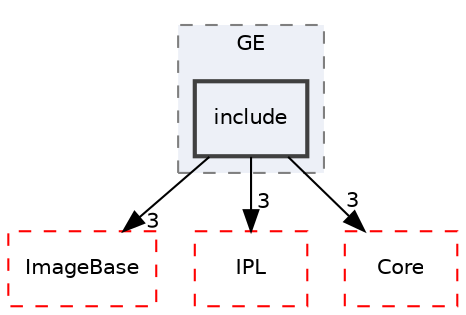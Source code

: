 digraph "include"
{
 // LATEX_PDF_SIZE
  edge [fontname="Helvetica",fontsize="10",labelfontname="Helvetica",labelfontsize="10"];
  node [fontname="Helvetica",fontsize="10",shape=record];
  compound=true
  subgraph clusterdir_6df6ee1e0a60ad94147d54d476e9d4ac {
    graph [ bgcolor="#edf0f7", pencolor="grey50", style="filled,dashed,", label="GE", fontname="Helvetica", fontsize="10", URL="dir_6df6ee1e0a60ad94147d54d476e9d4ac.html"]
  dir_b21a8277d3ffcc0b66ceec3abfdbbfa4 [shape=box, label="include", style="filled,bold,", fillcolor="#edf0f7", color="grey25", URL="dir_b21a8277d3ffcc0b66ceec3abfdbbfa4.html"];
  }
  dir_020f7385454ba6ea738f2859cea00f45 [shape=box, label="ImageBase", style="dashed,", fillcolor="#edf0f7", color="red", URL="dir_020f7385454ba6ea738f2859cea00f45.html"];
  dir_254692e511d2921e14f0849134ffadb0 [shape=box, label="IPL", style="dashed,", fillcolor="#edf0f7", color="red", URL="dir_254692e511d2921e14f0849134ffadb0.html"];
  dir_cac7f9cecb9aa42a0bd05452dddd8a21 [shape=box, label="Core", style="dashed,", fillcolor="#edf0f7", color="red", URL="dir_cac7f9cecb9aa42a0bd05452dddd8a21.html"];
  dir_b21a8277d3ffcc0b66ceec3abfdbbfa4->dir_020f7385454ba6ea738f2859cea00f45 [headlabel="3", labeldistance=1.5 headhref="dir_000116_000046.html"];
  dir_b21a8277d3ffcc0b66ceec3abfdbbfa4->dir_254692e511d2921e14f0849134ffadb0 [headlabel="3", labeldistance=1.5 headhref="dir_000116_000180.html"];
  dir_b21a8277d3ffcc0b66ceec3abfdbbfa4->dir_cac7f9cecb9aa42a0bd05452dddd8a21 [headlabel="3", labeldistance=1.5 headhref="dir_000116_000014.html"];
}
